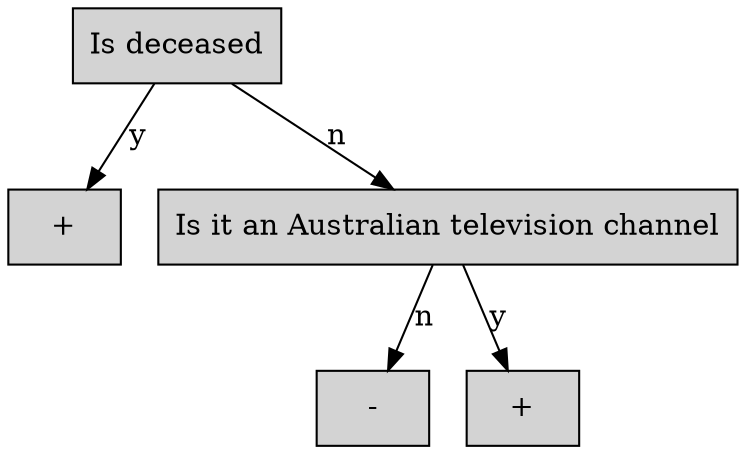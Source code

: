 digraph Tree{
 graph [compound=true];
n0 [shape=box, style="filled", label="Is deceased"];
n0 -> n1 [label="y"];
n1 [shape=box, style="filled", label="+
"];
n0 -> n2 [label="n"];
n2 [shape=box, style="filled", label="Is it an Australian television channel"];
n2 -> n3 [label="n"];
n3 [shape=box, style="filled", label="-
"];
n2 -> n4 [label="y"];
n4 [shape=box, style="filled", label="+
"];
}